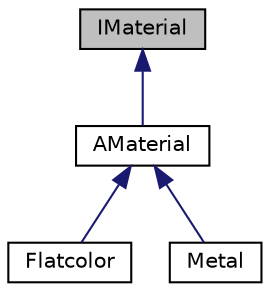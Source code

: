 digraph "IMaterial"
{
 // LATEX_PDF_SIZE
  edge [fontname="Helvetica",fontsize="10",labelfontname="Helvetica",labelfontsize="10"];
  node [fontname="Helvetica",fontsize="10",shape=record];
  Node1 [label="IMaterial",height=0.2,width=0.4,color="black", fillcolor="grey75", style="filled", fontcolor="black",tooltip=" "];
  Node1 -> Node2 [dir="back",color="midnightblue",fontsize="10",style="solid"];
  Node2 [label="AMaterial",height=0.2,width=0.4,color="black", fillcolor="white", style="filled",URL="$classAMaterial.html",tooltip=" "];
  Node2 -> Node3 [dir="back",color="midnightblue",fontsize="10",style="solid"];
  Node3 [label="Flatcolor",height=0.2,width=0.4,color="black", fillcolor="white", style="filled",URL="$classFlatcolor.html",tooltip=" "];
  Node2 -> Node4 [dir="back",color="midnightblue",fontsize="10",style="solid"];
  Node4 [label="Metal",height=0.2,width=0.4,color="black", fillcolor="white", style="filled",URL="$classMetal.html",tooltip=" "];
}
